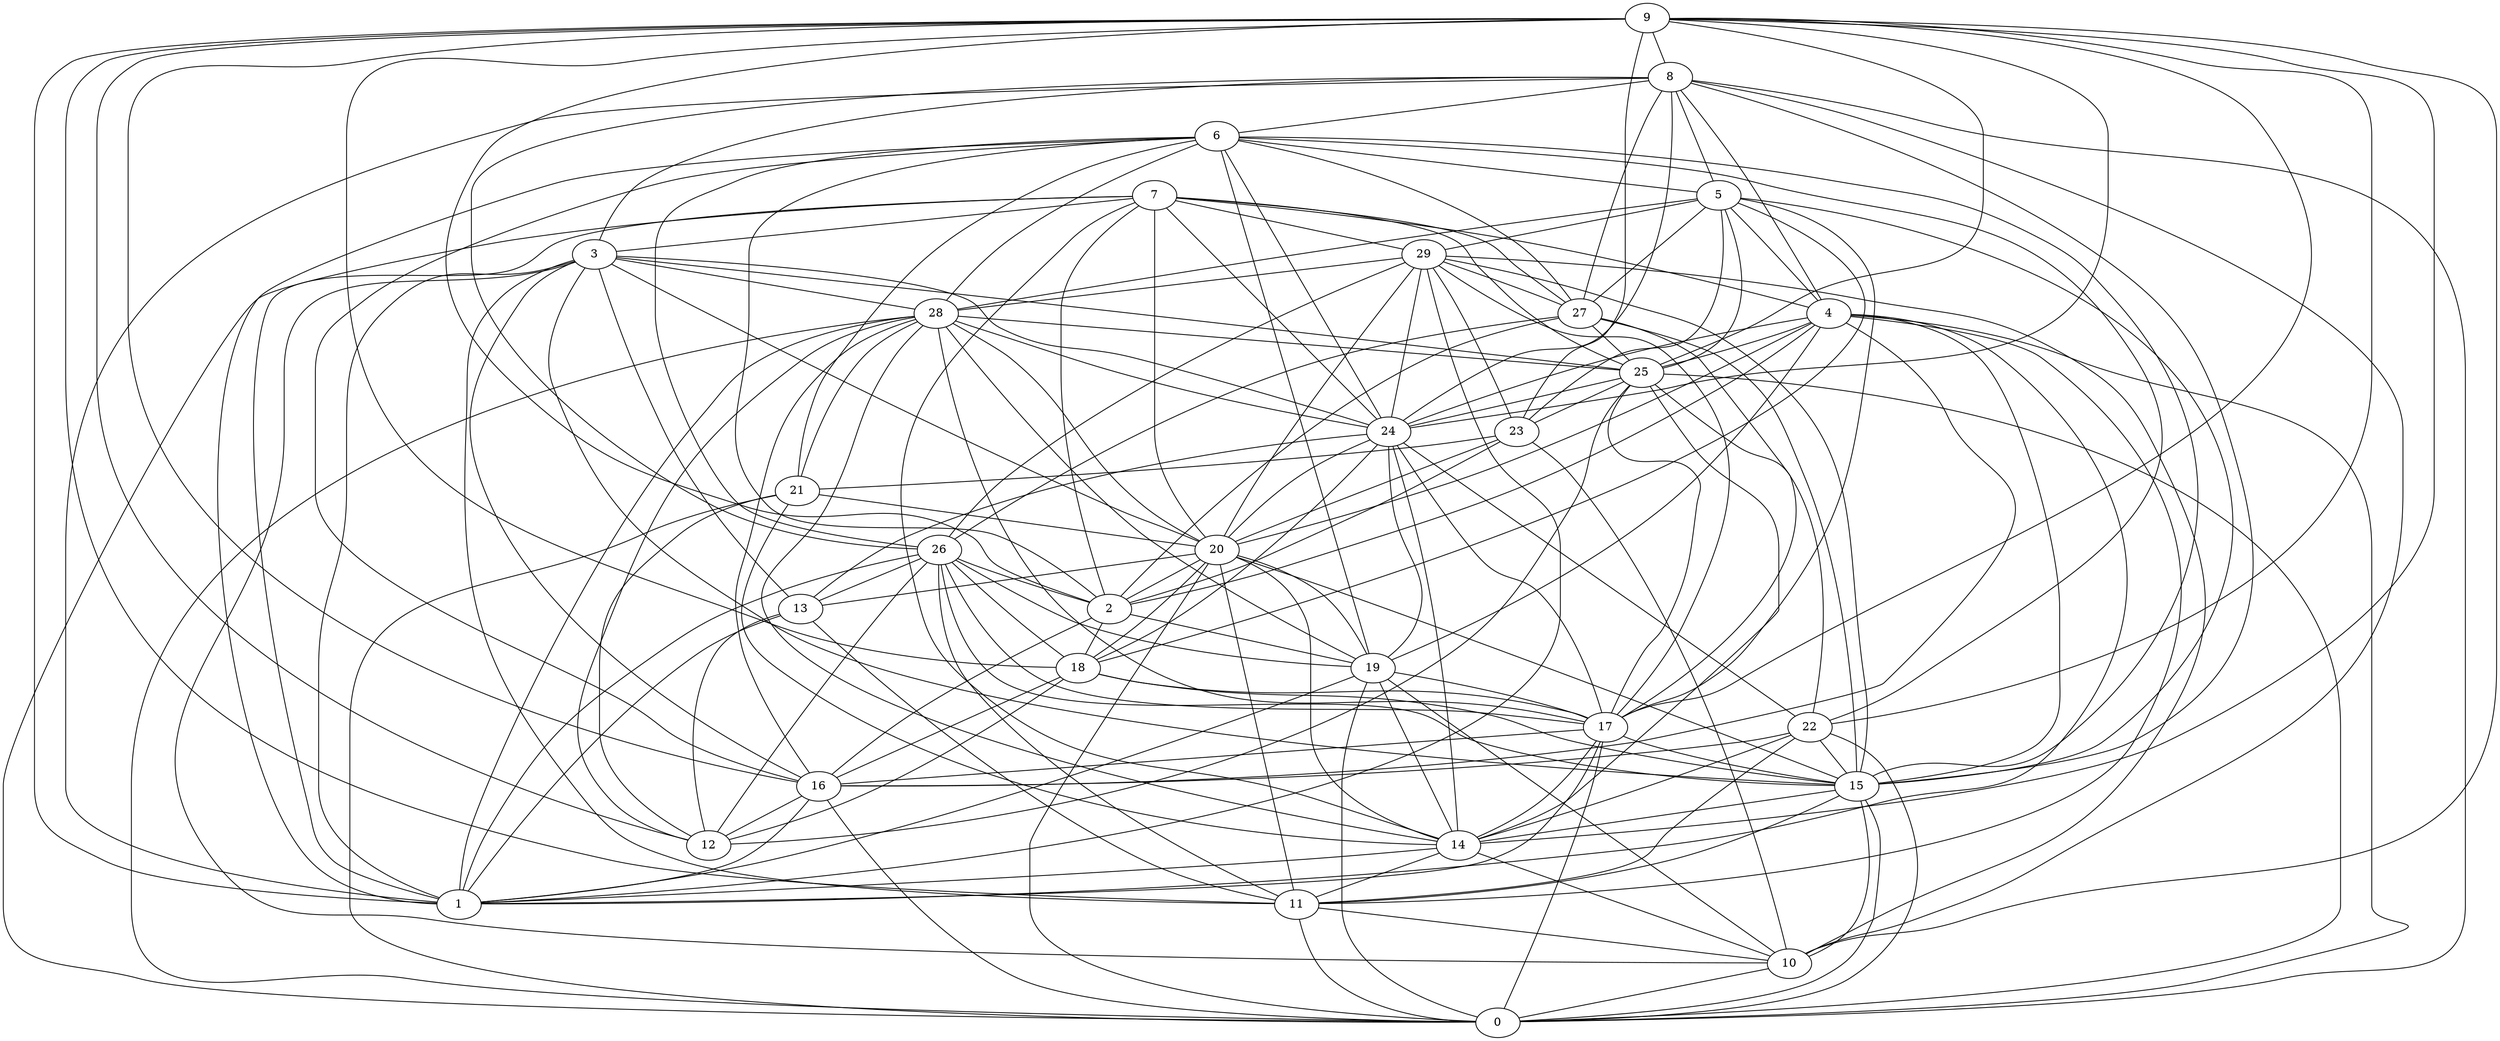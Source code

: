 digraph GG_graph {

subgraph G_graph {
edge [color = black]
"15" -> "10" [dir = none]
"15" -> "14" [dir = none]
"15" -> "11" [dir = none]
"13" -> "1" [dir = none]
"13" -> "12" [dir = none]
"29" -> "15" [dir = none]
"29" -> "23" [dir = none]
"29" -> "24" [dir = none]
"29" -> "1" [dir = none]
"29" -> "28" [dir = none]
"29" -> "17" [dir = none]
"9" -> "12" [dir = none]
"9" -> "17" [dir = none]
"9" -> "25" [dir = none]
"9" -> "8" [dir = none]
"9" -> "14" [dir = none]
"9" -> "24" [dir = none]
"22" -> "14" [dir = none]
"22" -> "11" [dir = none]
"19" -> "17" [dir = none]
"19" -> "1" [dir = none]
"20" -> "13" [dir = none]
"20" -> "11" [dir = none]
"20" -> "15" [dir = none]
"20" -> "0" [dir = none]
"20" -> "19" [dir = none]
"23" -> "21" [dir = none]
"23" -> "2" [dir = none]
"23" -> "10" [dir = none]
"21" -> "12" [dir = none]
"21" -> "14" [dir = none]
"21" -> "20" [dir = none]
"18" -> "16" [dir = none]
"28" -> "20" [dir = none]
"28" -> "14" [dir = none]
"28" -> "16" [dir = none]
"28" -> "1" [dir = none]
"28" -> "24" [dir = none]
"28" -> "21" [dir = none]
"28" -> "19" [dir = none]
"28" -> "12" [dir = none]
"17" -> "14" [dir = none]
"16" -> "0" [dir = none]
"6" -> "5" [dir = none]
"6" -> "1" [dir = none]
"6" -> "22" [dir = none]
"6" -> "16" [dir = none]
"6" -> "26" [dir = none]
"6" -> "21" [dir = none]
"3" -> "25" [dir = none]
"3" -> "10" [dir = none]
"3" -> "28" [dir = none]
"3" -> "20" [dir = none]
"3" -> "16" [dir = none]
"5" -> "18" [dir = none]
"5" -> "29" [dir = none]
"5" -> "17" [dir = none]
"24" -> "18" [dir = none]
"24" -> "22" [dir = none]
"24" -> "19" [dir = none]
"24" -> "13" [dir = none]
"26" -> "1" [dir = none]
"26" -> "19" [dir = none]
"26" -> "2" [dir = none]
"26" -> "15" [dir = none]
"27" -> "17" [dir = none]
"27" -> "15" [dir = none]
"7" -> "2" [dir = none]
"7" -> "24" [dir = none]
"7" -> "3" [dir = none]
"7" -> "0" [dir = none]
"7" -> "25" [dir = none]
"8" -> "27" [dir = none]
"8" -> "1" [dir = none]
"8" -> "24" [dir = none]
"8" -> "10" [dir = none]
"8" -> "15" [dir = none]
"8" -> "0" [dir = none]
"4" -> "16" [dir = none]
"4" -> "1" [dir = none]
"4" -> "2" [dir = none]
"4" -> "19" [dir = none]
"4" -> "15" [dir = none]
"25" -> "0" [dir = none]
"25" -> "23" [dir = none]
"25" -> "22" [dir = none]
"2" -> "19" [dir = none]
"4" -> "20" [dir = none]
"17" -> "1" [dir = none]
"19" -> "14" [dir = none]
"27" -> "25" [dir = none]
"25" -> "17" [dir = none]
"9" -> "16" [dir = none]
"26" -> "17" [dir = none]
"29" -> "26" [dir = none]
"3" -> "13" [dir = none]
"25" -> "14" [dir = none]
"9" -> "10" [dir = none]
"24" -> "17" [dir = none]
"14" -> "11" [dir = none]
"25" -> "24" [dir = none]
"3" -> "1" [dir = none]
"17" -> "0" [dir = none]
"17" -> "15" [dir = none]
"4" -> "25" [dir = none]
"7" -> "27" [dir = none]
"20" -> "2" [dir = none]
"4" -> "0" [dir = none]
"7" -> "29" [dir = none]
"7" -> "14" [dir = none]
"28" -> "0" [dir = none]
"6" -> "27" [dir = none]
"4" -> "24" [dir = none]
"8" -> "5" [dir = none]
"6" -> "28" [dir = none]
"7" -> "1" [dir = none]
"29" -> "27" [dir = none]
"8" -> "4" [dir = none]
"21" -> "0" [dir = none]
"20" -> "18" [dir = none]
"20" -> "14" [dir = none]
"14" -> "1" [dir = none]
"9" -> "22" [dir = none]
"19" -> "10" [dir = none]
"16" -> "12" [dir = none]
"26" -> "18" [dir = none]
"22" -> "16" [dir = none]
"18" -> "12" [dir = none]
"3" -> "11" [dir = none]
"9" -> "11" [dir = none]
"7" -> "20" [dir = none]
"4" -> "11" [dir = none]
"22" -> "15" [dir = none]
"24" -> "14" [dir = none]
"8" -> "6" [dir = none]
"25" -> "12" [dir = none]
"27" -> "2" [dir = none]
"22" -> "0" [dir = none]
"5" -> "27" [dir = none]
"26" -> "12" [dir = none]
"7" -> "4" [dir = none]
"9" -> "18" [dir = none]
"18" -> "17" [dir = none]
"3" -> "24" [dir = none]
"28" -> "25" [dir = none]
"2" -> "16" [dir = none]
"2" -> "18" [dir = none]
"26" -> "13" [dir = none]
"29" -> "20" [dir = none]
"27" -> "26" [dir = none]
"6" -> "24" [dir = none]
"5" -> "23" [dir = none]
"3" -> "15" [dir = none]
"6" -> "2" [dir = none]
"8" -> "26" [dir = none]
"16" -> "1" [dir = none]
"18" -> "15" [dir = none]
"17" -> "16" [dir = none]
"11" -> "0" [dir = none]
"10" -> "0" [dir = none]
"24" -> "20" [dir = none]
"11" -> "10" [dir = none]
"5" -> "4" [dir = none]
"23" -> "20" [dir = none]
"5" -> "15" [dir = none]
"6" -> "15" [dir = none]
"9" -> "23" [dir = none]
"28" -> "17" [dir = none]
"29" -> "10" [dir = none]
"19" -> "0" [dir = none]
"5" -> "28" [dir = none]
"9" -> "2" [dir = none]
"6" -> "19" [dir = none]
"14" -> "10" [dir = none]
"26" -> "11" [dir = none]
"13" -> "11" [dir = none]
"15" -> "0" [dir = none]
"9" -> "1" [dir = none]
"8" -> "3" [dir = none]
"5" -> "25" [dir = none]
}

}
